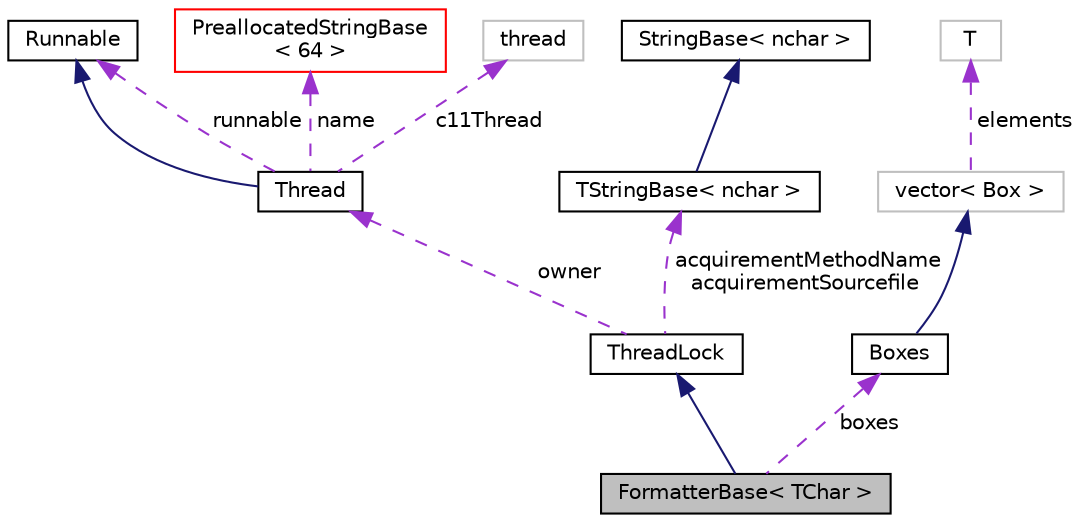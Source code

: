 digraph "FormatterBase&lt; TChar &gt;"
{
  edge [fontname="Helvetica",fontsize="10",labelfontname="Helvetica",labelfontsize="10"];
  node [fontname="Helvetica",fontsize="10",shape=record];
  Node7 [label="FormatterBase\< TChar \>",height=0.2,width=0.4,color="black", fillcolor="grey75", style="filled", fontcolor="black"];
  Node8 -> Node7 [dir="back",color="midnightblue",fontsize="10",style="solid",fontname="Helvetica"];
  Node8 [label="ThreadLock",height=0.2,width=0.4,color="black", fillcolor="white", style="filled",URL="$classaworx_1_1lib_1_1threads_1_1ThreadLock.html"];
  Node9 -> Node8 [dir="back",color="darkorchid3",fontsize="10",style="dashed",label=" owner" ,fontname="Helvetica"];
  Node9 [label="Thread",height=0.2,width=0.4,color="black", fillcolor="white", style="filled",URL="$classaworx_1_1lib_1_1threads_1_1Thread.html"];
  Node10 -> Node9 [dir="back",color="midnightblue",fontsize="10",style="solid",fontname="Helvetica"];
  Node10 [label="Runnable",height=0.2,width=0.4,color="black", fillcolor="white", style="filled",URL="$classaworx_1_1lib_1_1threads_1_1Runnable.html"];
  Node10 -> Node9 [dir="back",color="darkorchid3",fontsize="10",style="dashed",label=" runnable" ,fontname="Helvetica"];
  Node11 -> Node9 [dir="back",color="darkorchid3",fontsize="10",style="dashed",label=" name" ,fontname="Helvetica"];
  Node11 [label="PreallocatedStringBase\l\< 64 \>",height=0.2,width=0.4,color="red", fillcolor="white", style="filled",URL="$classaworx_1_1lib_1_1strings_1_1PreallocatedStringBase.html"];
  Node16 -> Node9 [dir="back",color="darkorchid3",fontsize="10",style="dashed",label=" c11Thread" ,fontname="Helvetica"];
  Node16 [label="thread",height=0.2,width=0.4,color="grey75", fillcolor="white", style="filled",tooltip="STL class. "];
  Node17 -> Node8 [dir="back",color="darkorchid3",fontsize="10",style="dashed",label=" acquirementMethodName\nacquirementSourcefile" ,fontname="Helvetica"];
  Node17 [label="TStringBase\< nchar \>",height=0.2,width=0.4,color="black", fillcolor="white", style="filled",URL="$classaworx_1_1lib_1_1strings_1_1TStringBase.html"];
  Node18 -> Node17 [dir="back",color="midnightblue",fontsize="10",style="solid",fontname="Helvetica"];
  Node18 [label="StringBase\< nchar \>",height=0.2,width=0.4,color="black", fillcolor="white", style="filled",URL="$classaworx_1_1lib_1_1strings_1_1StringBase.html"];
  Node19 -> Node7 [dir="back",color="darkorchid3",fontsize="10",style="dashed",label=" boxes" ,fontname="Helvetica"];
  Node19 [label="Boxes",height=0.2,width=0.4,color="black", fillcolor="white", style="filled",URL="$classaworx_1_1lib_1_1boxing_1_1Boxes.html"];
  Node20 -> Node19 [dir="back",color="midnightblue",fontsize="10",style="solid",fontname="Helvetica"];
  Node20 [label="vector\< Box \>",height=0.2,width=0.4,color="grey75", fillcolor="white", style="filled",tooltip="STL class. "];
  Node21 -> Node20 [dir="back",color="darkorchid3",fontsize="10",style="dashed",label=" elements" ,fontname="Helvetica"];
  Node21 [label="T",height=0.2,width=0.4,color="grey75", fillcolor="white", style="filled"];
}
